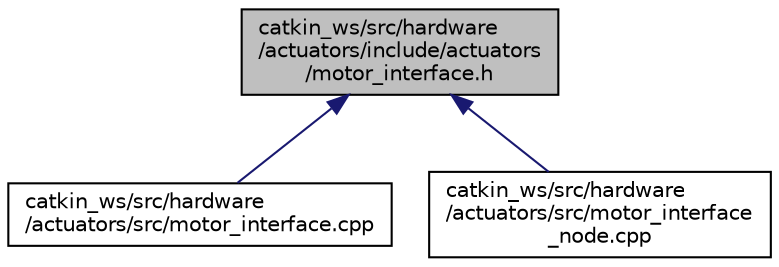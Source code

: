 digraph "catkin_ws/src/hardware/actuators/include/actuators/motor_interface.h"
{
 // LATEX_PDF_SIZE
  edge [fontname="Helvetica",fontsize="10",labelfontname="Helvetica",labelfontsize="10"];
  node [fontname="Helvetica",fontsize="10",shape=record];
  Node1 [label="catkin_ws/src/hardware\l/actuators/include/actuators\l/motor_interface.h",height=0.2,width=0.4,color="black", fillcolor="grey75", style="filled", fontcolor="black",tooltip=" "];
  Node1 -> Node2 [dir="back",color="midnightblue",fontsize="10",style="solid",fontname="Helvetica"];
  Node2 [label="catkin_ws/src/hardware\l/actuators/src/motor_interface.cpp",height=0.2,width=0.4,color="black", fillcolor="white", style="filled",URL="$motor__interface_8cpp.html",tooltip=" "];
  Node1 -> Node3 [dir="back",color="midnightblue",fontsize="10",style="solid",fontname="Helvetica"];
  Node3 [label="catkin_ws/src/hardware\l/actuators/src/motor_interface\l_node.cpp",height=0.2,width=0.4,color="black", fillcolor="white", style="filled",URL="$motor__interface__node_8cpp.html",tooltip=" "];
}
